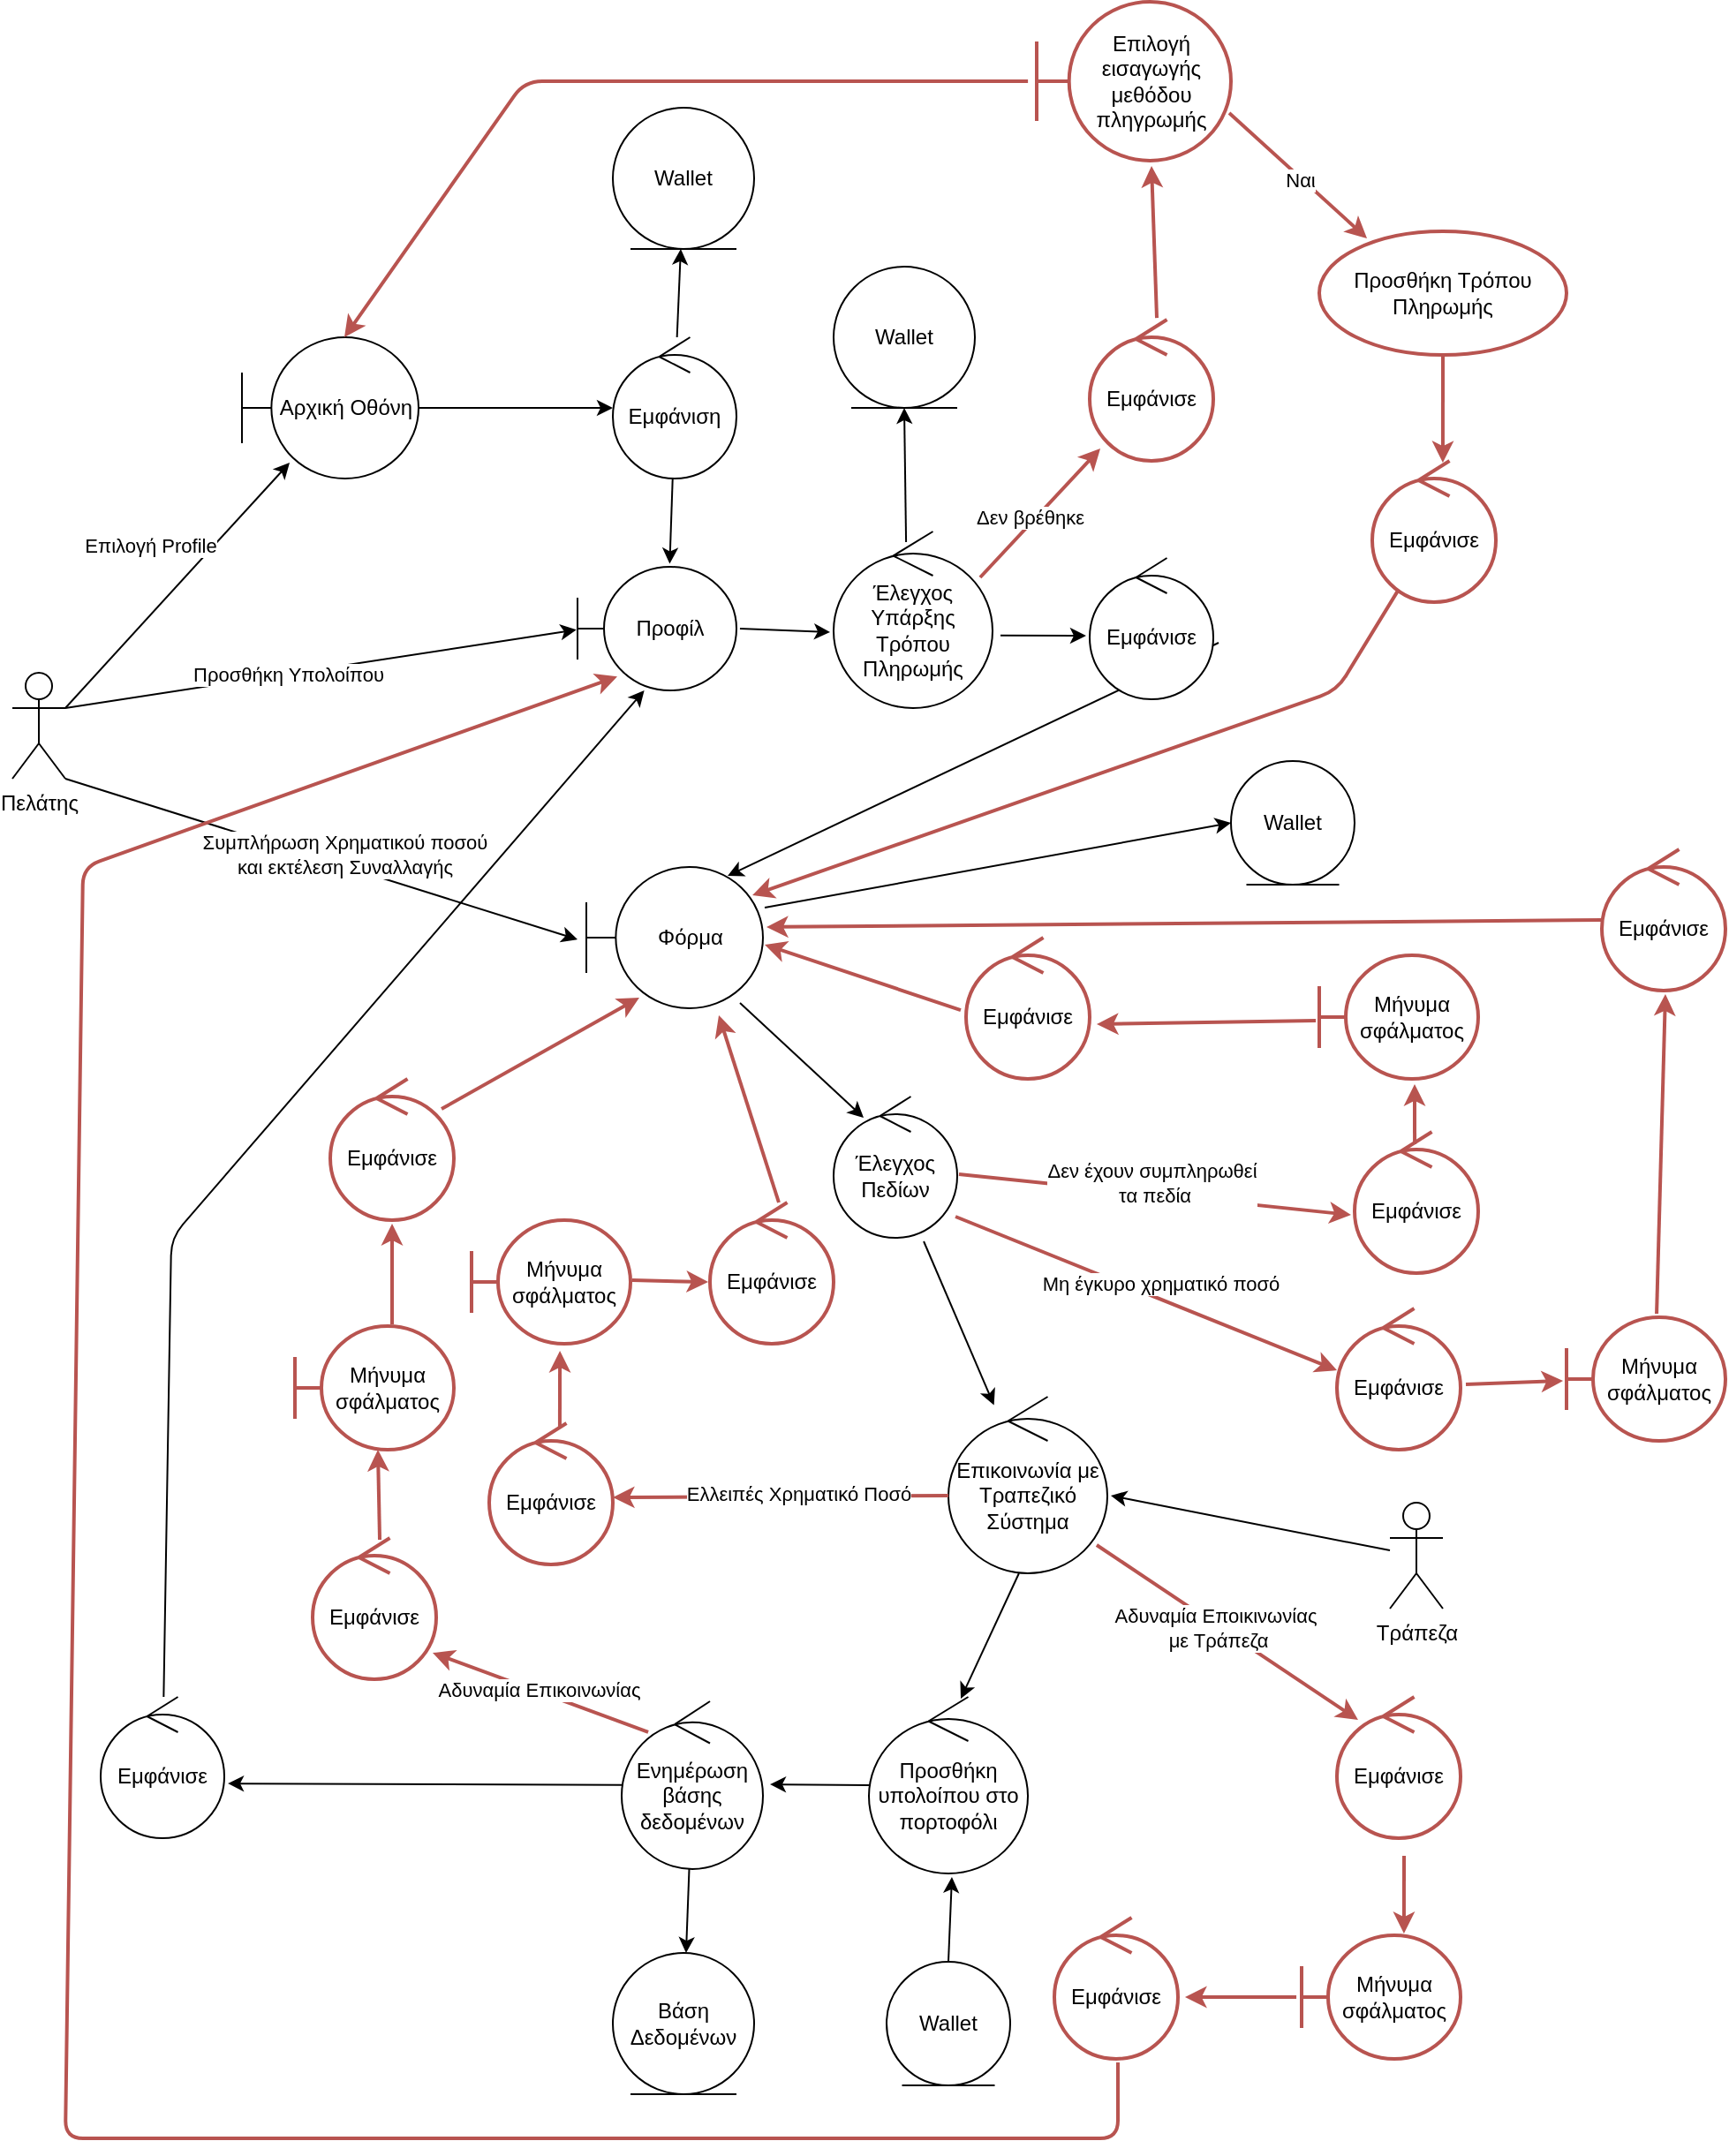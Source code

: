 <mxfile>
    <diagram id="bbuxCSUSgMc8G7auIYRA" name="Page-1">
        <mxGraphModel dx="1793" dy="1139" grid="1" gridSize="10" guides="1" tooltips="1" connect="1" arrows="1" fold="1" page="1" pageScale="1" pageWidth="850" pageHeight="1100" math="0" shadow="0">
            <root>
                <mxCell id="0"/>
                <mxCell id="1" parent="0"/>
                <mxCell id="3" value="" style="edgeStyle=none;html=1;exitX=1;exitY=0.333;exitDx=0;exitDy=0;exitPerimeter=0;entryX=0.27;entryY=0.888;entryDx=0;entryDy=0;entryPerimeter=0;" parent="1" source="8" target="10" edge="1">
                    <mxGeometry relative="1" as="geometry"/>
                </mxCell>
                <mxCell id="4" value="Επιλογή Profile" style="edgeLabel;html=1;align=center;verticalAlign=middle;resizable=0;points=[];" parent="3" vertex="1" connectable="0">
                    <mxGeometry x="-0.6" y="1" relative="1" as="geometry">
                        <mxPoint x="23" y="-64" as="offset"/>
                    </mxGeometry>
                </mxCell>
                <mxCell id="5" style="edgeStyle=none;html=1;exitX=1;exitY=0.333;exitDx=0;exitDy=0;exitPerimeter=0;entryX=-0.007;entryY=0.509;entryDx=0;entryDy=0;entryPerimeter=0;" parent="1" source="8" target="12" edge="1">
                    <mxGeometry relative="1" as="geometry"/>
                </mxCell>
                <mxCell id="6" value="Προσθήκη Υπολοίπου" style="edgeLabel;html=1;align=center;verticalAlign=middle;resizable=0;points=[];" parent="5" connectable="0" vertex="1">
                    <mxGeometry x="-0.132" relative="1" as="geometry">
                        <mxPoint as="offset"/>
                    </mxGeometry>
                </mxCell>
                <mxCell id="7" value="Συμπλήρωση Χρηματικού ποσού&lt;br&gt;και εκτέλεση Συναλλαγής" style="edgeStyle=none;html=1;exitX=1;exitY=1;exitDx=0;exitDy=0;exitPerimeter=0;entryX=-0.05;entryY=0.513;entryDx=0;entryDy=0;entryPerimeter=0;" parent="1" source="8" target="45" edge="1">
                    <mxGeometry x="0.076" y="6" relative="1" as="geometry">
                        <mxPoint x="510" y="920" as="targetPoint"/>
                        <Array as="points"/>
                        <mxPoint as="offset"/>
                    </mxGeometry>
                </mxCell>
                <mxCell id="8" value="Πελάτης" style="shape=umlActor;verticalLabelPosition=bottom;verticalAlign=top;html=1;" parent="1" vertex="1">
                    <mxGeometry x="-130" y="450" width="30" height="60" as="geometry"/>
                </mxCell>
                <mxCell id="9" style="edgeStyle=none;html=1;" parent="1" source="10" target="15" edge="1">
                    <mxGeometry relative="1" as="geometry"/>
                </mxCell>
                <mxCell id="10" value="Αρχική Οθόνη" style="shape=umlBoundary;whiteSpace=wrap;html=1;" parent="1" vertex="1">
                    <mxGeometry y="260" width="100" height="80" as="geometry"/>
                </mxCell>
                <mxCell id="11" style="edgeStyle=none;html=1;exitX=1.022;exitY=0.5;exitDx=0;exitDy=0;exitPerimeter=0;entryX=-0.022;entryY=0.57;entryDx=0;entryDy=0;entryPerimeter=0;" parent="1" source="12" target="46" edge="1">
                    <mxGeometry relative="1" as="geometry">
                        <mxPoint x="320" y="470" as="targetPoint"/>
                        <mxPoint x="410" y="450" as="sourcePoint"/>
                    </mxGeometry>
                </mxCell>
                <mxCell id="12" value="Προφίλ" style="shape=umlBoundary;whiteSpace=wrap;html=1;" parent="1" vertex="1">
                    <mxGeometry x="190" y="390" width="90" height="70" as="geometry"/>
                </mxCell>
                <mxCell id="13" style="edgeStyle=none;html=1;entryX=0.58;entryY=-0.025;entryDx=0;entryDy=0;entryPerimeter=0;" parent="1" source="15" edge="1" target="12">
                    <mxGeometry relative="1" as="geometry">
                        <mxPoint x="245" y="420" as="targetPoint"/>
                    </mxGeometry>
                </mxCell>
                <mxCell id="14" value="" style="edgeStyle=none;html=1;" parent="1" source="15" target="43" edge="1">
                    <mxGeometry relative="1" as="geometry"/>
                </mxCell>
                <mxCell id="15" value="Εμφάνιση" style="ellipse;shape=umlControl;whiteSpace=wrap;html=1;" parent="1" vertex="1">
                    <mxGeometry x="210" y="260" width="70" height="80" as="geometry"/>
                </mxCell>
                <mxCell id="18" style="edgeStyle=none;html=1;entryX=0;entryY=0.5;entryDx=0;entryDy=0;exitX=1.01;exitY=0.288;exitDx=0;exitDy=0;exitPerimeter=0;" parent="1" source="45" target="19" edge="1">
                    <mxGeometry relative="1" as="geometry">
                        <mxPoint x="400" y="1010" as="sourcePoint"/>
                    </mxGeometry>
                </mxCell>
                <mxCell id="19" value="Wallet" style="ellipse;shape=umlEntity;whiteSpace=wrap;html=1;" parent="1" vertex="1">
                    <mxGeometry x="560" y="500" width="70" height="70" as="geometry"/>
                </mxCell>
                <mxCell id="20" style="edgeStyle=none;html=1;exitX=0.729;exitY=1.025;exitDx=0;exitDy=0;exitPerimeter=0;" parent="1" source="25" target="28" edge="1">
                    <mxGeometry relative="1" as="geometry"/>
                </mxCell>
                <mxCell id="25" value="Έλεγχος Πεδίων" style="ellipse;shape=umlControl;whiteSpace=wrap;html=1;" parent="1" vertex="1">
                    <mxGeometry x="335" y="690" width="70" height="80" as="geometry"/>
                </mxCell>
                <mxCell id="27" style="edgeStyle=none;html=1;exitX=0.444;exitY=1;exitDx=0;exitDy=0;exitPerimeter=0;entryX=0.578;entryY=0.01;entryDx=0;entryDy=0;entryPerimeter=0;" parent="1" source="28" target="180" edge="1">
                    <mxGeometry relative="1" as="geometry">
                        <mxPoint x="450" y="840" as="targetPoint"/>
                    </mxGeometry>
                </mxCell>
                <mxCell id="28" value="Επικοινωνία με Τραπεζικό Σύστημα" style="ellipse;shape=umlControl;whiteSpace=wrap;html=1;" parent="1" vertex="1">
                    <mxGeometry x="400" y="860" width="90" height="100" as="geometry"/>
                </mxCell>
                <mxCell id="77" style="edgeStyle=none;html=1;entryX=1.022;entryY=0.56;entryDx=0;entryDy=0;entryPerimeter=0;" parent="1" source="29" target="28" edge="1">
                    <mxGeometry relative="1" as="geometry"/>
                </mxCell>
                <mxCell id="29" value="Τράπεζα" style="shape=umlActor;verticalLabelPosition=bottom;verticalAlign=top;html=1;" parent="1" vertex="1">
                    <mxGeometry x="650" y="920" width="30" height="60" as="geometry"/>
                </mxCell>
                <mxCell id="30" style="edgeStyle=none;html=1;" parent="1" source="34" target="35" edge="1">
                    <mxGeometry relative="1" as="geometry"/>
                </mxCell>
                <mxCell id="161" style="edgeStyle=none;html=1;entryX=1.029;entryY=0.613;entryDx=0;entryDy=0;entryPerimeter=0;" parent="1" source="34" target="159" edge="1">
                    <mxGeometry relative="1" as="geometry"/>
                </mxCell>
                <mxCell id="34" value="Ενημέρωση βάσης δεδομένων" style="ellipse;shape=umlControl;whiteSpace=wrap;html=1;" parent="1" vertex="1">
                    <mxGeometry x="215" y="1032.5" width="80" height="95" as="geometry"/>
                </mxCell>
                <mxCell id="35" value="Βάση Δεδομένων" style="ellipse;shape=umlEntity;whiteSpace=wrap;html=1;" parent="1" vertex="1">
                    <mxGeometry x="210" y="1175" width="80" height="80" as="geometry"/>
                </mxCell>
                <mxCell id="43" value="Wallet" style="ellipse;shape=umlEntity;whiteSpace=wrap;html=1;" parent="1" vertex="1">
                    <mxGeometry x="210" y="130" width="80" height="80" as="geometry"/>
                </mxCell>
                <mxCell id="44" style="edgeStyle=none;html=1;entryX=0.243;entryY=0.15;entryDx=0;entryDy=0;entryPerimeter=0;exitX=0.87;exitY=0.963;exitDx=0;exitDy=0;exitPerimeter=0;" parent="1" source="45" target="25" edge="1">
                    <mxGeometry relative="1" as="geometry"/>
                </mxCell>
                <mxCell id="45" value="Φόρμα" style="shape=umlBoundary;whiteSpace=wrap;html=1;" parent="1" vertex="1">
                    <mxGeometry x="195" y="560" width="100" height="80" as="geometry"/>
                </mxCell>
                <mxCell id="179" style="edgeStyle=none;html=1;fontSize=48;exitX=0.456;exitY=0.06;exitDx=0;exitDy=0;exitPerimeter=0;entryX=0.5;entryY=1;entryDx=0;entryDy=0;" parent="1" source="46" target="178" edge="1">
                    <mxGeometry relative="1" as="geometry">
                        <mxPoint x="370" y="360" as="targetPoint"/>
                    </mxGeometry>
                </mxCell>
                <mxCell id="46" value="Έλεγχος Υπάρξης Τρόπου Πληρωμής" style="ellipse;shape=umlControl;whiteSpace=wrap;html=1;" parent="1" vertex="1">
                    <mxGeometry x="335" y="370" width="90" height="100" as="geometry"/>
                </mxCell>
                <mxCell id="51" value="Προσθήκη Τρόπου Πληρωμής" style="ellipse;whiteSpace=wrap;html=1;strokeColor=#b85450;fillColor=none;strokeWidth=2;" parent="1" vertex="1">
                    <mxGeometry x="610" y="200" width="140" height="70" as="geometry"/>
                </mxCell>
                <mxCell id="91" style="edgeStyle=none;html=1;exitX=1.043;exitY=0.6;exitDx=0;exitDy=0;exitPerimeter=0;entryX=0.8;entryY=0.063;entryDx=0;entryDy=0;entryPerimeter=0;" parent="1" source="111" target="45" edge="1">
                    <mxGeometry relative="1" as="geometry">
                        <mxPoint x="780" y="570" as="sourcePoint"/>
                        <mxPoint x="630" y="490" as="targetPoint"/>
                        <Array as="points"/>
                    </mxGeometry>
                </mxCell>
                <mxCell id="94" value="Εμφάνισε" style="ellipse;shape=umlControl;whiteSpace=wrap;html=1;fillColor=none;strokeColor=#b85450;strokeWidth=2;" parent="1" vertex="1">
                    <mxGeometry x="630" y="710" width="70" height="80" as="geometry"/>
                </mxCell>
                <mxCell id="96" value="Μήνυμα σφάλματος" style="shape=umlBoundary;whiteSpace=wrap;html=1;fillColor=none;strokeColor=#b85450;strokeWidth=2;" parent="1" vertex="1">
                    <mxGeometry x="610" y="610.0" width="90" height="70" as="geometry"/>
                </mxCell>
                <mxCell id="97" value="Εμφάνισε" style="ellipse;shape=umlControl;whiteSpace=wrap;html=1;fillColor=none;strokeColor=#b85450;strokeWidth=2;" parent="1" vertex="1">
                    <mxGeometry x="410" y="600" width="70" height="80" as="geometry"/>
                </mxCell>
                <mxCell id="98" style="edgeStyle=none;html=1;strokeWidth=2;fontSize=12;fillColor=none;strokeColor=#b85450;entryX=-0.029;entryY=0.588;entryDx=0;entryDy=0;entryPerimeter=0;exitX=1.014;exitY=0.55;exitDx=0;exitDy=0;exitPerimeter=0;" parent="1" source="25" target="94" edge="1">
                    <mxGeometry relative="1" as="geometry">
                        <mxPoint x="740" y="660" as="sourcePoint"/>
                        <mxPoint x="1140" y="1080" as="targetPoint"/>
                        <Array as="points"/>
                    </mxGeometry>
                </mxCell>
                <mxCell id="99" value="Δεν έχουν συμπληρωθεί&lt;br&gt;&amp;nbsp;τα πεδία" style="edgeLabel;html=1;align=center;verticalAlign=middle;resizable=0;points=[];" parent="98" connectable="0" vertex="1">
                    <mxGeometry x="-0.191" y="-4" relative="1" as="geometry">
                        <mxPoint x="19" y="-9" as="offset"/>
                    </mxGeometry>
                </mxCell>
                <mxCell id="100" style="edgeStyle=none;html=1;strokeWidth=2;fontSize=12;fillColor=none;strokeColor=#b85450;entryX=0.6;entryY=1.043;entryDx=0;entryDy=0;entryPerimeter=0;exitX=0.486;exitY=0.088;exitDx=0;exitDy=0;exitPerimeter=0;" parent="1" source="94" target="96" edge="1">
                    <mxGeometry relative="1" as="geometry">
                        <mxPoint x="1551" y="1173.616" as="sourcePoint"/>
                        <mxPoint x="1430" y="950.0" as="targetPoint"/>
                        <Array as="points"/>
                    </mxGeometry>
                </mxCell>
                <mxCell id="101" style="edgeStyle=none;html=1;strokeWidth=2;fontSize=12;fillColor=none;strokeColor=#b85450;entryX=1.057;entryY=0.613;entryDx=0;entryDy=0;entryPerimeter=0;exitX=-0.022;exitY=0.529;exitDx=0;exitDy=0;exitPerimeter=0;" parent="1" source="96" target="97" edge="1">
                    <mxGeometry relative="1" as="geometry">
                        <mxPoint x="1290" y="886" as="sourcePoint"/>
                        <mxPoint x="1215" y="876.0" as="targetPoint"/>
                        <Array as="points"/>
                    </mxGeometry>
                </mxCell>
                <mxCell id="102" style="edgeStyle=none;html=1;strokeWidth=2;fontSize=12;fillColor=none;strokeColor=#b85450;exitX=-0.043;exitY=0.513;exitDx=0;exitDy=0;exitPerimeter=0;entryX=1.01;entryY=0.55;entryDx=0;entryDy=0;entryPerimeter=0;" parent="1" source="97" target="45" edge="1">
                    <mxGeometry relative="1" as="geometry">
                        <mxPoint x="1110" y="810" as="sourcePoint"/>
                        <mxPoint x="1066.97" y="810" as="targetPoint"/>
                        <Array as="points"/>
                    </mxGeometry>
                </mxCell>
                <mxCell id="103" value="Εμφάνισε" style="ellipse;shape=umlControl;whiteSpace=wrap;html=1;fillColor=none;strokeColor=#b85450;strokeWidth=2;" parent="1" vertex="1">
                    <mxGeometry x="620" y="810" width="70" height="80" as="geometry"/>
                </mxCell>
                <mxCell id="104" value="Μήνυμα σφάλματος" style="shape=umlBoundary;whiteSpace=wrap;html=1;fillColor=none;strokeColor=#b85450;strokeWidth=2;" parent="1" vertex="1">
                    <mxGeometry x="750" y="815.0" width="90" height="70" as="geometry"/>
                </mxCell>
                <mxCell id="105" style="edgeStyle=none;html=1;strokeWidth=2;fontSize=12;fillColor=none;strokeColor=#b85450;entryX=0;entryY=0.438;entryDx=0;entryDy=0;entryPerimeter=0;exitX=0.986;exitY=0.85;exitDx=0;exitDy=0;exitPerimeter=0;" parent="1" source="25" target="103" edge="1">
                    <mxGeometry relative="1" as="geometry">
                        <mxPoint x="710" y="710" as="sourcePoint"/>
                        <mxPoint x="1160.0" y="1240" as="targetPoint"/>
                        <Array as="points"/>
                    </mxGeometry>
                </mxCell>
                <mxCell id="106" value="Μη έγκυρο χρηματικό ποσό" style="edgeLabel;html=1;align=center;verticalAlign=middle;resizable=0;points=[];" parent="105" connectable="0" vertex="1">
                    <mxGeometry x="-0.191" y="-4" relative="1" as="geometry">
                        <mxPoint x="30" y="-1" as="offset"/>
                    </mxGeometry>
                </mxCell>
                <mxCell id="107" style="edgeStyle=none;html=1;strokeWidth=2;fontSize=12;fillColor=none;strokeColor=#b85450;exitX=1.043;exitY=0.538;exitDx=0;exitDy=0;exitPerimeter=0;entryX=-0.022;entryY=0.514;entryDx=0;entryDy=0;entryPerimeter=0;" parent="1" source="103" target="104" edge="1">
                    <mxGeometry relative="1" as="geometry">
                        <mxPoint x="1307.03" y="1343.04" as="sourcePoint"/>
                        <mxPoint x="1220" y="1290" as="targetPoint"/>
                        <Array as="points"/>
                    </mxGeometry>
                </mxCell>
                <mxCell id="109" value="Εμφάνισε" style="ellipse;shape=umlControl;whiteSpace=wrap;html=1;fillColor=none;strokeColor=#b85450;strokeWidth=2;" parent="1" vertex="1">
                    <mxGeometry x="770" y="550" width="70" height="80" as="geometry"/>
                </mxCell>
                <mxCell id="110" style="edgeStyle=none;html=1;strokeWidth=2;fontSize=12;fillColor=none;strokeColor=#b85450;entryX=0.514;entryY=1.025;entryDx=0;entryDy=0;entryPerimeter=0;exitX=0.567;exitY=-0.029;exitDx=0;exitDy=0;exitPerimeter=0;" parent="1" source="104" target="109" edge="1">
                    <mxGeometry relative="1" as="geometry">
                        <mxPoint x="1060" y="790" as="sourcePoint"/>
                        <mxPoint x="1623.05" y="906.94" as="targetPoint"/>
                        <Array as="points"/>
                    </mxGeometry>
                </mxCell>
                <mxCell id="112" style="edgeStyle=none;html=1;entryX=-0.029;entryY=0.55;entryDx=0;entryDy=0;entryPerimeter=0;exitX=1.05;exitY=0.589;exitDx=0;exitDy=0;exitPerimeter=0;" parent="1" source="46" target="111" edge="1">
                    <mxGeometry relative="1" as="geometry">
                        <mxPoint x="570.0" y="510" as="sourcePoint"/>
                        <mxPoint x="823.97" y="713.04" as="targetPoint"/>
                        <Array as="points"/>
                    </mxGeometry>
                </mxCell>
                <mxCell id="111" value="Εμφάνισε" style="ellipse;shape=umlControl;whiteSpace=wrap;html=1;" parent="1" vertex="1">
                    <mxGeometry x="480" y="385" width="70" height="80" as="geometry"/>
                </mxCell>
                <mxCell id="118" style="edgeStyle=none;html=1;strokeWidth=2;fontSize=12;fillColor=none;strokeColor=#b85450;exitX=0;exitY=0.5;exitDx=0;exitDy=0;exitPerimeter=0;entryX=1.02;entryY=0.425;entryDx=0;entryDy=0;entryPerimeter=0;" parent="1" source="109" edge="1" target="45">
                    <mxGeometry relative="1" as="geometry">
                        <mxPoint x="1388.0" y="927.98" as="sourcePoint"/>
                        <mxPoint x="710" y="570" as="targetPoint"/>
                        <Array as="points"/>
                    </mxGeometry>
                </mxCell>
                <mxCell id="119" style="edgeStyle=none;html=1;strokeWidth=2;fontSize=12;fillColor=none;strokeColor=#b85450;exitX=0.922;exitY=0.26;exitDx=0;exitDy=0;exitPerimeter=0;entryX=0.086;entryY=0.913;entryDx=0;entryDy=0;entryPerimeter=0;" parent="1" source="46" target="121" edge="1">
                    <mxGeometry relative="1" as="geometry">
                        <mxPoint x="880" y="246" as="sourcePoint"/>
                        <mxPoint x="740" y="362" as="targetPoint"/>
                        <Array as="points"/>
                    </mxGeometry>
                </mxCell>
                <mxCell id="120" value="Δεν βρέθηκε" style="edgeLabel;html=1;align=center;verticalAlign=middle;resizable=0;points=[];" parent="119" vertex="1" connectable="0">
                    <mxGeometry x="-0.121" y="3" relative="1" as="geometry">
                        <mxPoint as="offset"/>
                    </mxGeometry>
                </mxCell>
                <mxCell id="121" value="Εμφάνισε" style="ellipse;shape=umlControl;whiteSpace=wrap;html=1;fillColor=none;strokeColor=#b85450;strokeWidth=2;" parent="1" vertex="1">
                    <mxGeometry x="480" y="250" width="70" height="80" as="geometry"/>
                </mxCell>
                <mxCell id="122" style="edgeStyle=none;html=1;strokeWidth=2;fontSize=12;fillColor=none;strokeColor=#b85450;entryX=0.591;entryY=1.033;entryDx=0;entryDy=0;entryPerimeter=0;exitX=0.543;exitY=-0.012;exitDx=0;exitDy=0;exitPerimeter=0;" parent="1" source="121" target="123" edge="1">
                    <mxGeometry relative="1" as="geometry">
                        <mxPoint x="515" y="310" as="sourcePoint"/>
                        <mxPoint x="696" y="273.04" as="targetPoint"/>
                        <Array as="points"/>
                    </mxGeometry>
                </mxCell>
                <mxCell id="123" value="Επιλογή εισαγωγής μεθόδου πληγρωμής" style="shape=umlBoundary;whiteSpace=wrap;html=1;fillColor=none;strokeColor=#b85450;strokeWidth=2;" parent="1" vertex="1">
                    <mxGeometry x="450" y="70" width="110" height="90" as="geometry"/>
                </mxCell>
                <mxCell id="124" style="edgeStyle=none;html=1;strokeWidth=2;fontSize=12;fillColor=none;strokeColor=#b85450;exitX=0.991;exitY=0.7;exitDx=0;exitDy=0;exitPerimeter=0;entryX=0.193;entryY=0.057;entryDx=0;entryDy=0;entryPerimeter=0;" parent="1" target="51" edge="1" source="123">
                    <mxGeometry relative="1" as="geometry">
                        <mxPoint x="553.95" y="242.04" as="sourcePoint"/>
                        <mxPoint x="610" y="270" as="targetPoint"/>
                        <Array as="points"/>
                    </mxGeometry>
                </mxCell>
                <mxCell id="126" value="Ναι" style="edgeLabel;html=1;align=center;verticalAlign=middle;resizable=0;points=[];" parent="124" vertex="1" connectable="0">
                    <mxGeometry x="0.29" y="-1" relative="1" as="geometry">
                        <mxPoint x="-10" y="-9" as="offset"/>
                    </mxGeometry>
                </mxCell>
                <mxCell id="129" style="edgeStyle=none;html=1;strokeWidth=2;fontSize=12;fillColor=none;strokeColor=#b85450;exitX=-0.045;exitY=0.5;exitDx=0;exitDy=0;exitPerimeter=0;entryX=0.58;entryY=0;entryDx=0;entryDy=0;entryPerimeter=0;" parent="1" source="123" target="10" edge="1">
                    <mxGeometry relative="1" as="geometry">
                        <mxPoint x="570" y="126" as="sourcePoint"/>
                        <mxPoint x="140" y="120" as="targetPoint"/>
                        <Array as="points">
                            <mxPoint x="370" y="115"/>
                            <mxPoint x="160" y="115"/>
                        </Array>
                    </mxGeometry>
                </mxCell>
                <mxCell id="130" value="Εμφάνισε" style="ellipse;shape=umlControl;whiteSpace=wrap;html=1;fillColor=none;strokeColor=#b85450;strokeWidth=2;" parent="1" vertex="1">
                    <mxGeometry x="640" y="330" width="70" height="80" as="geometry"/>
                </mxCell>
                <mxCell id="131" style="edgeStyle=none;html=1;strokeWidth=2;fontSize=12;fillColor=none;strokeColor=#b85450;exitX=0.5;exitY=1;exitDx=0;exitDy=0;entryX=0.571;entryY=0.013;entryDx=0;entryDy=0;entryPerimeter=0;" parent="1" source="51" target="130" edge="1">
                    <mxGeometry relative="1" as="geometry">
                        <mxPoint x="847.03" y="438.04" as="sourcePoint"/>
                        <mxPoint x="770" y="390" as="targetPoint"/>
                        <Array as="points"/>
                    </mxGeometry>
                </mxCell>
                <mxCell id="134" style="edgeStyle=none;html=1;strokeWidth=2;fontSize=12;fillColor=none;strokeColor=#b85450;entryX=0.94;entryY=0.2;entryDx=0;entryDy=0;entryPerimeter=0;" parent="1" source="130" target="45" edge="1">
                    <mxGeometry relative="1" as="geometry">
                        <mxPoint x="1267.03" y="603.04" as="sourcePoint"/>
                        <mxPoint x="830" y="330" as="targetPoint"/>
                        <Array as="points">
                            <mxPoint x="620" y="460"/>
                        </Array>
                    </mxGeometry>
                </mxCell>
                <mxCell id="136" value="Εμφάνισε" style="ellipse;shape=umlControl;whiteSpace=wrap;html=1;fillColor=none;strokeColor=#b85450;strokeWidth=2;" parent="1" vertex="1">
                    <mxGeometry x="140" y="875" width="70" height="80" as="geometry"/>
                </mxCell>
                <mxCell id="137" style="edgeStyle=none;html=1;strokeWidth=2;fontSize=12;fillColor=none;strokeColor=#b85450;exitX=0;exitY=0.56;exitDx=0;exitDy=0;exitPerimeter=0;entryX=1;entryY=0.525;entryDx=0;entryDy=0;entryPerimeter=0;" parent="1" source="28" target="136" edge="1">
                    <mxGeometry relative="1" as="geometry">
                        <mxPoint x="660.0" y="930" as="sourcePoint"/>
                        <mxPoint x="815.01" y="932.94" as="targetPoint"/>
                        <Array as="points"/>
                    </mxGeometry>
                </mxCell>
                <mxCell id="138" value="Ελλειπές Χρηματικό Ποσό" style="edgeLabel;html=1;align=center;verticalAlign=middle;resizable=0;points=[];" parent="137" vertex="1" connectable="0">
                    <mxGeometry x="0.07" y="5" relative="1" as="geometry">
                        <mxPoint x="16" y="-7" as="offset"/>
                    </mxGeometry>
                </mxCell>
                <mxCell id="139" value="Μήνυμα σφάλματος" style="shape=umlBoundary;whiteSpace=wrap;html=1;fillColor=none;strokeColor=#b85450;strokeWidth=2;" parent="1" vertex="1">
                    <mxGeometry x="130" y="760.0" width="90" height="70" as="geometry"/>
                </mxCell>
                <mxCell id="140" style="edgeStyle=none;html=1;strokeWidth=2;fontSize=12;fillColor=none;strokeColor=#b85450;exitX=0.571;exitY=0.025;exitDx=0;exitDy=0;exitPerimeter=0;entryX=0.556;entryY=1.057;entryDx=0;entryDy=0;entryPerimeter=0;" parent="1" source="136" target="139" edge="1">
                    <mxGeometry relative="1" as="geometry">
                        <mxPoint x="370.0" y="1270" as="sourcePoint"/>
                        <mxPoint x="525.01" y="1272.94" as="targetPoint"/>
                        <Array as="points"/>
                    </mxGeometry>
                </mxCell>
                <mxCell id="141" value="Εμφάνισε" style="ellipse;shape=umlControl;whiteSpace=wrap;html=1;fillColor=none;strokeColor=#b85450;strokeWidth=2;" parent="1" vertex="1">
                    <mxGeometry x="265" y="750" width="70" height="80" as="geometry"/>
                </mxCell>
                <mxCell id="142" style="edgeStyle=none;html=1;strokeWidth=2;fontSize=12;fillColor=none;strokeColor=#b85450;exitX=1.011;exitY=0.486;exitDx=0;exitDy=0;exitPerimeter=0;entryX=-0.014;entryY=0.563;entryDx=0;entryDy=0;entryPerimeter=0;" parent="1" source="139" target="141" edge="1">
                    <mxGeometry relative="1" as="geometry">
                        <mxPoint x="464.01" y="1320" as="sourcePoint"/>
                        <mxPoint x="520" y="1320.96" as="targetPoint"/>
                        <Array as="points"/>
                    </mxGeometry>
                </mxCell>
                <mxCell id="150" value="Εμφάνισε" style="ellipse;shape=umlControl;whiteSpace=wrap;html=1;fillColor=none;strokeColor=#b85450;strokeWidth=2;" parent="1" vertex="1">
                    <mxGeometry x="620" y="1030" width="70" height="80" as="geometry"/>
                </mxCell>
                <mxCell id="151" style="edgeStyle=none;html=1;strokeWidth=2;fontSize=12;fillColor=none;strokeColor=#b85450;exitX=0.933;exitY=0.84;exitDx=0;exitDy=0;exitPerimeter=0;entryX=0.171;entryY=0.163;entryDx=0;entryDy=0;entryPerimeter=0;" parent="1" source="28" target="150" edge="1">
                    <mxGeometry relative="1" as="geometry">
                        <mxPoint x="490.0" y="879" as="sourcePoint"/>
                        <mxPoint x="545.99" y="879.96" as="targetPoint"/>
                        <Array as="points"/>
                    </mxGeometry>
                </mxCell>
                <mxCell id="155" value="Αδυναμία Εποικινωνίας&lt;br&gt;&amp;nbsp;με Τράπεζα" style="edgeLabel;html=1;align=center;verticalAlign=middle;resizable=0;points=[];" parent="151" vertex="1" connectable="0">
                    <mxGeometry x="-0.379" y="5" relative="1" as="geometry">
                        <mxPoint x="18" y="20" as="offset"/>
                    </mxGeometry>
                </mxCell>
                <mxCell id="152" value="Μήνυμα σφάλματος" style="shape=umlBoundary;whiteSpace=wrap;html=1;fillColor=none;strokeColor=#b85450;strokeWidth=2;" parent="1" vertex="1">
                    <mxGeometry x="600" y="1165.0" width="90" height="70" as="geometry"/>
                </mxCell>
                <mxCell id="153" style="edgeStyle=none;html=1;strokeWidth=2;fontSize=12;fillColor=none;strokeColor=#b85450;entryX=0.644;entryY=-0.014;entryDx=0;entryDy=0;entryPerimeter=0;" parent="1" target="152" edge="1">
                    <mxGeometry relative="1" as="geometry">
                        <mxPoint x="658" y="1120" as="sourcePoint"/>
                        <mxPoint x="94.99" y="1368.49" as="targetPoint"/>
                        <Array as="points"/>
                    </mxGeometry>
                </mxCell>
                <mxCell id="154" value="Εμφάνισε" style="ellipse;shape=umlControl;whiteSpace=wrap;html=1;fillColor=none;strokeColor=#b85450;strokeWidth=2;" parent="1" vertex="1">
                    <mxGeometry x="460" y="1155" width="70" height="80" as="geometry"/>
                </mxCell>
                <mxCell id="157" style="edgeStyle=none;html=1;strokeWidth=2;fontSize=12;fillColor=none;strokeColor=#b85450;exitX=-0.033;exitY=0.5;exitDx=0;exitDy=0;exitPerimeter=0;entryX=1.057;entryY=0.563;entryDx=0;entryDy=0;entryPerimeter=0;" parent="1" source="152" target="154" edge="1">
                    <mxGeometry relative="1" as="geometry">
                        <mxPoint x="-169.01" y="1319.97" as="sourcePoint"/>
                        <mxPoint x="-215" y="1319.0" as="targetPoint"/>
                        <Array as="points"/>
                    </mxGeometry>
                </mxCell>
                <mxCell id="158" style="edgeStyle=none;html=1;strokeWidth=2;fontSize=12;fillColor=none;strokeColor=#b85450;exitX=0.514;exitY=1.025;exitDx=0;exitDy=0;exitPerimeter=0;entryX=0.25;entryY=0.888;entryDx=0;entryDy=0;entryPerimeter=0;" parent="1" source="154" target="12" edge="1">
                    <mxGeometry relative="1" as="geometry">
                        <mxPoint x="290.0" y="940.47" as="sourcePoint"/>
                        <mxPoint x="244.01" y="939.5" as="targetPoint"/>
                        <Array as="points">
                            <mxPoint x="496" y="1280"/>
                            <mxPoint x="-100" y="1280"/>
                            <mxPoint x="-90" y="560"/>
                        </Array>
                    </mxGeometry>
                </mxCell>
                <mxCell id="160" style="edgeStyle=none;html=1;entryX=0.42;entryY=1;entryDx=0;entryDy=0;entryPerimeter=0;" parent="1" source="159" target="12" edge="1">
                    <mxGeometry relative="1" as="geometry">
                        <Array as="points">
                            <mxPoint x="-40" y="770"/>
                        </Array>
                    </mxGeometry>
                </mxCell>
                <mxCell id="159" value="Εμφάνισε" style="ellipse;shape=umlControl;whiteSpace=wrap;html=1;" parent="1" vertex="1">
                    <mxGeometry x="-80" y="1030" width="70" height="80" as="geometry"/>
                </mxCell>
                <mxCell id="162" value="Εμφάνισε" style="ellipse;shape=umlControl;whiteSpace=wrap;html=1;fillColor=none;strokeColor=#b85450;strokeWidth=2;" parent="1" vertex="1">
                    <mxGeometry x="40" y="940" width="70" height="80" as="geometry"/>
                </mxCell>
                <mxCell id="164" style="edgeStyle=none;html=1;strokeWidth=2;fontSize=12;fillColor=none;strokeColor=#b85450;entryX=0.971;entryY=0.813;entryDx=0;entryDy=0;entryPerimeter=0;exitX=0.188;exitY=0.184;exitDx=0;exitDy=0;exitPerimeter=0;" parent="1" source="34" target="162" edge="1">
                    <mxGeometry relative="1" as="geometry">
                        <mxPoint x="-250" y="1029.5" as="sourcePoint"/>
                        <mxPoint x="-400" y="1029.5" as="targetPoint"/>
                        <Array as="points"/>
                    </mxGeometry>
                </mxCell>
                <mxCell id="165" value="Αδυναμία Επικοινωνίας" style="edgeLabel;html=1;align=center;verticalAlign=middle;resizable=0;points=[];" parent="164" vertex="1" connectable="0">
                    <mxGeometry x="-0.533" y="-1" relative="1" as="geometry">
                        <mxPoint x="-34" y="-13" as="offset"/>
                    </mxGeometry>
                </mxCell>
                <mxCell id="168" value="Μήνυμα σφάλματος" style="shape=umlBoundary;whiteSpace=wrap;html=1;fillColor=none;strokeColor=#b85450;strokeWidth=2;" parent="1" vertex="1">
                    <mxGeometry x="30" y="820.0" width="90" height="70" as="geometry"/>
                </mxCell>
                <mxCell id="169" style="edgeStyle=none;html=1;strokeWidth=2;fontSize=12;fillColor=none;strokeColor=#b85450;exitX=0.543;exitY=0.013;exitDx=0;exitDy=0;exitPerimeter=0;entryX=0.522;entryY=1;entryDx=0;entryDy=0;entryPerimeter=0;" parent="1" source="162" target="168" edge="1">
                    <mxGeometry relative="1" as="geometry">
                        <mxPoint x="-223.05" y="980.0" as="sourcePoint"/>
                        <mxPoint x="-265.0" y="978.97" as="targetPoint"/>
                        <Array as="points"/>
                    </mxGeometry>
                </mxCell>
                <mxCell id="170" value="Εμφάνισε" style="ellipse;shape=umlControl;whiteSpace=wrap;html=1;fillColor=none;strokeColor=#b85450;strokeWidth=2;" parent="1" vertex="1">
                    <mxGeometry x="50" y="680" width="70" height="80" as="geometry"/>
                </mxCell>
                <mxCell id="171" style="edgeStyle=none;html=1;strokeWidth=2;fontSize=12;fillColor=none;strokeColor=#b85450;exitX=0.611;exitY=-0.014;exitDx=0;exitDy=0;exitPerimeter=0;entryX=0.5;entryY=1.025;entryDx=0;entryDy=0;entryPerimeter=0;" parent="1" source="168" target="170" edge="1">
                    <mxGeometry relative="1" as="geometry">
                        <mxPoint x="-127.46" y="970" as="sourcePoint"/>
                        <mxPoint x="-82.53" y="955.98" as="targetPoint"/>
                        <Array as="points"/>
                    </mxGeometry>
                </mxCell>
                <mxCell id="172" style="edgeStyle=none;html=1;strokeWidth=2;fontSize=12;fillColor=none;strokeColor=#b85450;exitX=0.9;exitY=0.213;exitDx=0;exitDy=0;exitPerimeter=0;entryX=0.3;entryY=0.925;entryDx=0;entryDy=0;entryPerimeter=0;" parent="1" source="170" target="45" edge="1">
                    <mxGeometry relative="1" as="geometry">
                        <mxPoint x="600.0" y="604.02" as="sourcePoint"/>
                        <mxPoint x="644.93" y="590.0" as="targetPoint"/>
                        <Array as="points"/>
                    </mxGeometry>
                </mxCell>
                <mxCell id="182" style="edgeStyle=none;html=1;entryX=0.522;entryY=1.02;entryDx=0;entryDy=0;entryPerimeter=0;fontSize=48;exitX=0.5;exitY=0;exitDx=0;exitDy=0;" parent="1" source="174" target="180" edge="1">
                    <mxGeometry relative="1" as="geometry"/>
                </mxCell>
                <mxCell id="174" value="Wallet" style="ellipse;shape=umlEntity;whiteSpace=wrap;html=1;" parent="1" vertex="1">
                    <mxGeometry x="365" y="1180" width="70" height="70" as="geometry"/>
                </mxCell>
                <mxCell id="176" style="edgeStyle=none;html=1;strokeWidth=2;fontSize=12;fillColor=none;strokeColor=#b85450;exitX=0.557;exitY=0;exitDx=0;exitDy=0;exitPerimeter=0;" parent="1" source="141" edge="1">
                    <mxGeometry relative="1" as="geometry">
                        <mxPoint x="624.99" y="603.53" as="sourcePoint"/>
                        <mxPoint x="270" y="644" as="targetPoint"/>
                        <Array as="points"/>
                    </mxGeometry>
                </mxCell>
                <mxCell id="178" value="Wallet" style="ellipse;shape=umlEntity;whiteSpace=wrap;html=1;" parent="1" vertex="1">
                    <mxGeometry x="335" y="220" width="80" height="80" as="geometry"/>
                </mxCell>
                <mxCell id="181" style="edgeStyle=none;html=1;entryX=1.05;entryY=0.495;entryDx=0;entryDy=0;entryPerimeter=0;fontSize=48;" parent="1" source="180" target="34" edge="1">
                    <mxGeometry relative="1" as="geometry"/>
                </mxCell>
                <mxCell id="180" value="Προσθήκη υπολοίπου στο πορτοφόλι" style="ellipse;shape=umlControl;whiteSpace=wrap;html=1;" parent="1" vertex="1">
                    <mxGeometry x="355" y="1030" width="90" height="100" as="geometry"/>
                </mxCell>
            </root>
        </mxGraphModel>
    </diagram>
</mxfile>